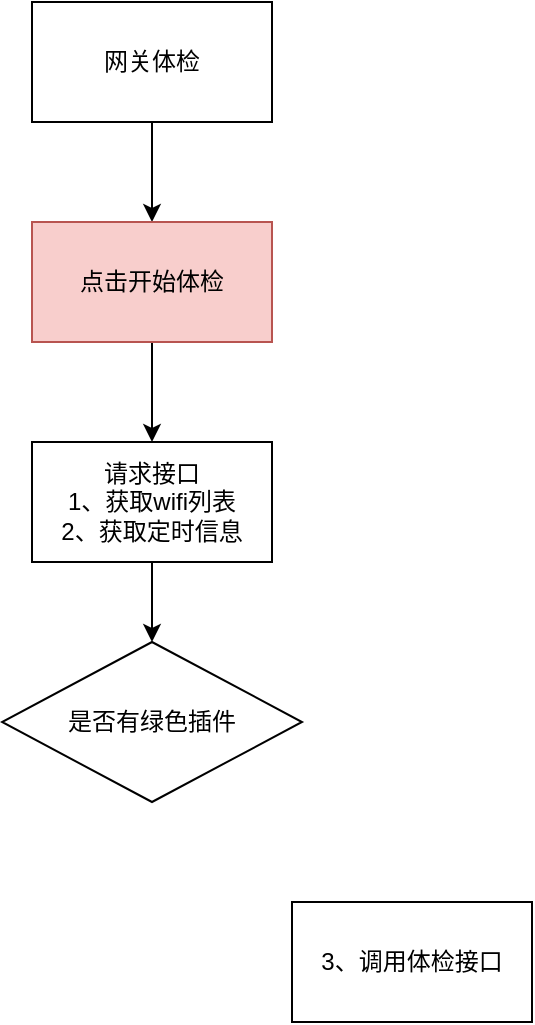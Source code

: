 <mxfile version="24.8.0">
  <diagram name="第 1 页" id="G2DGBCtos0AvW2S51lE0">
    <mxGraphModel dx="719" dy="432" grid="1" gridSize="10" guides="1" tooltips="1" connect="1" arrows="1" fold="1" page="1" pageScale="1" pageWidth="827" pageHeight="1169" math="0" shadow="0">
      <root>
        <mxCell id="0" />
        <mxCell id="1" parent="0" />
        <mxCell id="YtAs-siCzYPvFLhMV9K_-5" style="edgeStyle=orthogonalEdgeStyle;rounded=0;orthogonalLoop=1;jettySize=auto;html=1;exitX=0.5;exitY=1;exitDx=0;exitDy=0;entryX=0.5;entryY=0;entryDx=0;entryDy=0;" edge="1" parent="1" source="YtAs-siCzYPvFLhMV9K_-1" target="YtAs-siCzYPvFLhMV9K_-3">
          <mxGeometry relative="1" as="geometry" />
        </mxCell>
        <mxCell id="YtAs-siCzYPvFLhMV9K_-1" value="网关体检" style="rounded=0;whiteSpace=wrap;html=1;" vertex="1" parent="1">
          <mxGeometry x="320" y="90" width="120" height="60" as="geometry" />
        </mxCell>
        <mxCell id="YtAs-siCzYPvFLhMV9K_-19" style="edgeStyle=orthogonalEdgeStyle;rounded=0;orthogonalLoop=1;jettySize=auto;html=1;exitX=0.5;exitY=1;exitDx=0;exitDy=0;entryX=0.5;entryY=0;entryDx=0;entryDy=0;" edge="1" parent="1" source="YtAs-siCzYPvFLhMV9K_-3" target="YtAs-siCzYPvFLhMV9K_-7">
          <mxGeometry relative="1" as="geometry" />
        </mxCell>
        <mxCell id="YtAs-siCzYPvFLhMV9K_-3" value="点击开始体检" style="rounded=0;whiteSpace=wrap;html=1;fillColor=#f8cecc;strokeColor=#b85450;" vertex="1" parent="1">
          <mxGeometry x="320" y="200" width="120" height="60" as="geometry" />
        </mxCell>
        <mxCell id="YtAs-siCzYPvFLhMV9K_-21" style="edgeStyle=orthogonalEdgeStyle;rounded=0;orthogonalLoop=1;jettySize=auto;html=1;exitX=0.5;exitY=1;exitDx=0;exitDy=0;entryX=0.5;entryY=0;entryDx=0;entryDy=0;" edge="1" parent="1" source="YtAs-siCzYPvFLhMV9K_-7" target="YtAs-siCzYPvFLhMV9K_-18">
          <mxGeometry relative="1" as="geometry" />
        </mxCell>
        <mxCell id="YtAs-siCzYPvFLhMV9K_-7" value="请求接口&lt;div&gt;1、获取wifi列表&lt;/div&gt;&lt;div&gt;2、获取定时信息&lt;/div&gt;" style="rounded=0;whiteSpace=wrap;html=1;" vertex="1" parent="1">
          <mxGeometry x="320" y="310" width="120" height="60" as="geometry" />
        </mxCell>
        <mxCell id="YtAs-siCzYPvFLhMV9K_-9" value="3、调用体检接口" style="rounded=0;whiteSpace=wrap;html=1;" vertex="1" parent="1">
          <mxGeometry x="450" y="540" width="120" height="60" as="geometry" />
        </mxCell>
        <mxCell id="YtAs-siCzYPvFLhMV9K_-18" value="是否有绿色插件" style="rhombus;whiteSpace=wrap;html=1;" vertex="1" parent="1">
          <mxGeometry x="305" y="410" width="150" height="80" as="geometry" />
        </mxCell>
      </root>
    </mxGraphModel>
  </diagram>
</mxfile>

